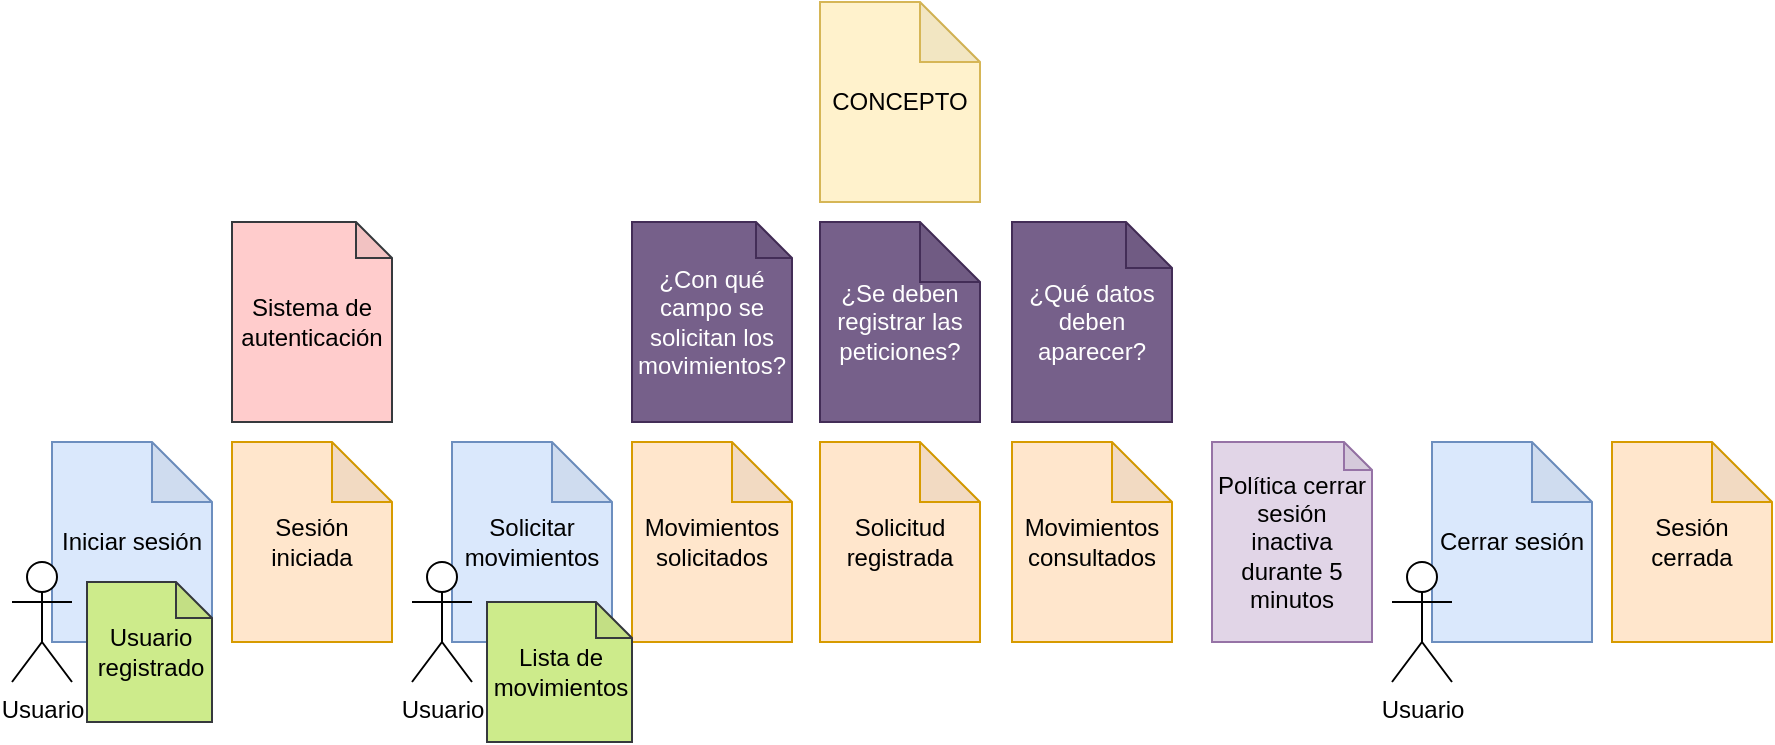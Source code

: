 <mxfile version="20.0.3" type="github">
  <diagram id="OEI9NIcgQ1z4I7qsaQ8Y" name="Page-1">
    <mxGraphModel dx="853" dy="1628" grid="1" gridSize="10" guides="1" tooltips="1" connect="1" arrows="1" fold="1" page="1" pageScale="1" pageWidth="827" pageHeight="1169" math="0" shadow="0">
      <root>
        <mxCell id="0" />
        <mxCell id="1" parent="0" />
        <mxCell id="ZO1erbnttgLNgw-oai5Y-2" value="Movimientos consultados" style="shape=note;whiteSpace=wrap;html=1;backgroundOutline=1;darkOpacity=0.05;fillColor=#ffe6cc;strokeColor=#d79b00;" vertex="1" parent="1">
          <mxGeometry x="510" y="160" width="80" height="100" as="geometry" />
        </mxCell>
        <mxCell id="ZO1erbnttgLNgw-oai5Y-3" value="Sesión iniciada" style="shape=note;whiteSpace=wrap;html=1;backgroundOutline=1;darkOpacity=0.05;fillColor=#ffe6cc;strokeColor=#d79b00;" vertex="1" parent="1">
          <mxGeometry x="120" y="160" width="80" height="100" as="geometry" />
        </mxCell>
        <mxCell id="ZO1erbnttgLNgw-oai5Y-5" value="Sesión cerrada" style="shape=note;whiteSpace=wrap;html=1;backgroundOutline=1;darkOpacity=0.05;fillColor=#ffe6cc;strokeColor=#d79b00;" vertex="1" parent="1">
          <mxGeometry x="810" y="160" width="80" height="100" as="geometry" />
        </mxCell>
        <mxCell id="ZO1erbnttgLNgw-oai5Y-6" value="Movimientos solicitados" style="shape=note;whiteSpace=wrap;html=1;backgroundOutline=1;darkOpacity=0.05;fillColor=#ffe6cc;strokeColor=#d79b00;" vertex="1" parent="1">
          <mxGeometry x="320" y="160" width="80" height="100" as="geometry" />
        </mxCell>
        <mxCell id="ZO1erbnttgLNgw-oai5Y-7" value="Solicitud registrada" style="shape=note;whiteSpace=wrap;html=1;backgroundOutline=1;darkOpacity=0.05;fillColor=#ffe6cc;strokeColor=#d79b00;" vertex="1" parent="1">
          <mxGeometry x="414" y="160" width="80" height="100" as="geometry" />
        </mxCell>
        <mxCell id="ZO1erbnttgLNgw-oai5Y-8" value="¿Se deben registrar las peticiones?" style="shape=note;whiteSpace=wrap;html=1;backgroundOutline=1;darkOpacity=0.05;fillColor=#76608a;strokeColor=#432D57;fontColor=#ffffff;" vertex="1" parent="1">
          <mxGeometry x="414" y="50" width="80" height="100" as="geometry" />
        </mxCell>
        <mxCell id="ZO1erbnttgLNgw-oai5Y-9" value="CONCEPTO" style="shape=note;whiteSpace=wrap;html=1;backgroundOutline=1;darkOpacity=0.05;fillColor=#fff2cc;strokeColor=#d6b656;" vertex="1" parent="1">
          <mxGeometry x="414" y="-60" width="80" height="100" as="geometry" />
        </mxCell>
        <mxCell id="ZO1erbnttgLNgw-oai5Y-12" value="" style="group" vertex="1" connectable="0" parent="1">
          <mxGeometry x="20" y="160" width="90" height="120" as="geometry" />
        </mxCell>
        <mxCell id="ZO1erbnttgLNgw-oai5Y-15" value="" style="group" vertex="1" connectable="0" parent="ZO1erbnttgLNgw-oai5Y-12">
          <mxGeometry x="-10" width="100" height="120" as="geometry" />
        </mxCell>
        <mxCell id="ZO1erbnttgLNgw-oai5Y-11" value="Iniciar sesión" style="shape=note;whiteSpace=wrap;html=1;backgroundOutline=1;darkOpacity=0.05;fillColor=#dae8fc;strokeColor=#6c8ebf;" vertex="1" parent="ZO1erbnttgLNgw-oai5Y-15">
          <mxGeometry x="20" width="80" height="100" as="geometry" />
        </mxCell>
        <mxCell id="ZO1erbnttgLNgw-oai5Y-10" value="Usuario" style="shape=umlActor;verticalLabelPosition=bottom;verticalAlign=top;html=1;outlineConnect=0;" vertex="1" parent="ZO1erbnttgLNgw-oai5Y-15">
          <mxGeometry y="60" width="30" height="60" as="geometry" />
        </mxCell>
        <mxCell id="ZO1erbnttgLNgw-oai5Y-17" value="" style="group" vertex="1" connectable="0" parent="1">
          <mxGeometry x="220" y="160" width="90" height="120" as="geometry" />
        </mxCell>
        <mxCell id="ZO1erbnttgLNgw-oai5Y-18" value="" style="group" vertex="1" connectable="0" parent="ZO1erbnttgLNgw-oai5Y-17">
          <mxGeometry x="-10" width="100" height="120" as="geometry" />
        </mxCell>
        <mxCell id="ZO1erbnttgLNgw-oai5Y-19" value="Solicitar movimientos" style="shape=note;whiteSpace=wrap;html=1;backgroundOutline=1;darkOpacity=0.05;fillColor=#dae8fc;strokeColor=#6c8ebf;" vertex="1" parent="ZO1erbnttgLNgw-oai5Y-18">
          <mxGeometry x="20" width="80" height="100" as="geometry" />
        </mxCell>
        <mxCell id="ZO1erbnttgLNgw-oai5Y-20" value="Usuario" style="shape=umlActor;verticalLabelPosition=bottom;verticalAlign=top;html=1;outlineConnect=0;" vertex="1" parent="ZO1erbnttgLNgw-oai5Y-18">
          <mxGeometry y="60" width="30" height="60" as="geometry" />
        </mxCell>
        <mxCell id="ZO1erbnttgLNgw-oai5Y-21" value="" style="group" vertex="1" connectable="0" parent="1">
          <mxGeometry x="710" y="160" width="90" height="120" as="geometry" />
        </mxCell>
        <mxCell id="ZO1erbnttgLNgw-oai5Y-22" value="" style="group" vertex="1" connectable="0" parent="ZO1erbnttgLNgw-oai5Y-21">
          <mxGeometry x="-10" width="100" height="120" as="geometry" />
        </mxCell>
        <mxCell id="ZO1erbnttgLNgw-oai5Y-23" value="Cerrar sesión" style="shape=note;whiteSpace=wrap;html=1;backgroundOutline=1;darkOpacity=0.05;fillColor=#dae8fc;strokeColor=#6c8ebf;" vertex="1" parent="ZO1erbnttgLNgw-oai5Y-22">
          <mxGeometry x="20" width="80" height="100" as="geometry" />
        </mxCell>
        <mxCell id="ZO1erbnttgLNgw-oai5Y-24" value="Usuario" style="shape=umlActor;verticalLabelPosition=bottom;verticalAlign=top;html=1;outlineConnect=0;" vertex="1" parent="ZO1erbnttgLNgw-oai5Y-22">
          <mxGeometry y="60" width="30" height="60" as="geometry" />
        </mxCell>
        <mxCell id="ZO1erbnttgLNgw-oai5Y-25" value="¿Con qué campo se solicitan los movimientos?" style="shape=note;whiteSpace=wrap;html=1;backgroundOutline=1;darkOpacity=0.05;fillColor=#76608a;strokeColor=#432D57;size=18;fontColor=#ffffff;" vertex="1" parent="1">
          <mxGeometry x="320" y="50" width="80" height="100" as="geometry" />
        </mxCell>
        <mxCell id="ZO1erbnttgLNgw-oai5Y-26" value="¿Qué datos deben aparecer?" style="shape=note;whiteSpace=wrap;html=1;backgroundOutline=1;darkOpacity=0.05;fillColor=#76608a;strokeColor=#432D57;size=23;fontColor=#ffffff;" vertex="1" parent="1">
          <mxGeometry x="510" y="50" width="80" height="100" as="geometry" />
        </mxCell>
        <mxCell id="ZO1erbnttgLNgw-oai5Y-27" value="Sistema de autenticación" style="shape=note;whiteSpace=wrap;html=1;backgroundOutline=1;darkOpacity=0.05;fillColor=#ffcccc;strokeColor=#36393d;size=18;" vertex="1" parent="1">
          <mxGeometry x="120" y="50" width="80" height="100" as="geometry" />
        </mxCell>
        <mxCell id="ZO1erbnttgLNgw-oai5Y-28" value="Usuario registrado" style="shape=note;whiteSpace=wrap;html=1;backgroundOutline=1;darkOpacity=0.05;fillColor=#cdeb8b;strokeColor=#36393d;size=18;" vertex="1" parent="1">
          <mxGeometry x="47.5" y="230" width="62.5" height="70" as="geometry" />
        </mxCell>
        <mxCell id="ZO1erbnttgLNgw-oai5Y-29" value="Lista de movimientos" style="shape=note;whiteSpace=wrap;html=1;backgroundOutline=1;darkOpacity=0.05;fillColor=#cdeb8b;strokeColor=#36393d;size=18;" vertex="1" parent="1">
          <mxGeometry x="247.5" y="240" width="72.5" height="70" as="geometry" />
        </mxCell>
        <mxCell id="ZO1erbnttgLNgw-oai5Y-31" value="Política cerrar sesión inactiva durante 5 minutos" style="shape=note;whiteSpace=wrap;html=1;backgroundOutline=1;darkOpacity=0.05;fillColor=#e1d5e7;strokeColor=#9673a6;size=14;" vertex="1" parent="1">
          <mxGeometry x="610" y="160" width="80" height="100" as="geometry" />
        </mxCell>
      </root>
    </mxGraphModel>
  </diagram>
</mxfile>
